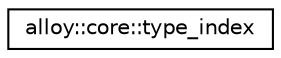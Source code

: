 digraph "Graphical Class Hierarchy"
{
  edge [fontname="Helvetica",fontsize="10",labelfontname="Helvetica",labelfontsize="10"];
  node [fontname="Helvetica",fontsize="10",shape=record];
  rankdir="LR";
  Node1 [label="alloy::core::type_index",height=0.2,width=0.4,color="black", fillcolor="white", style="filled",URL="$d4/da3/classalloy_1_1core_1_1type__index.html",tooltip="A non-RTTI-based way of getting type information from a type. "];
}
